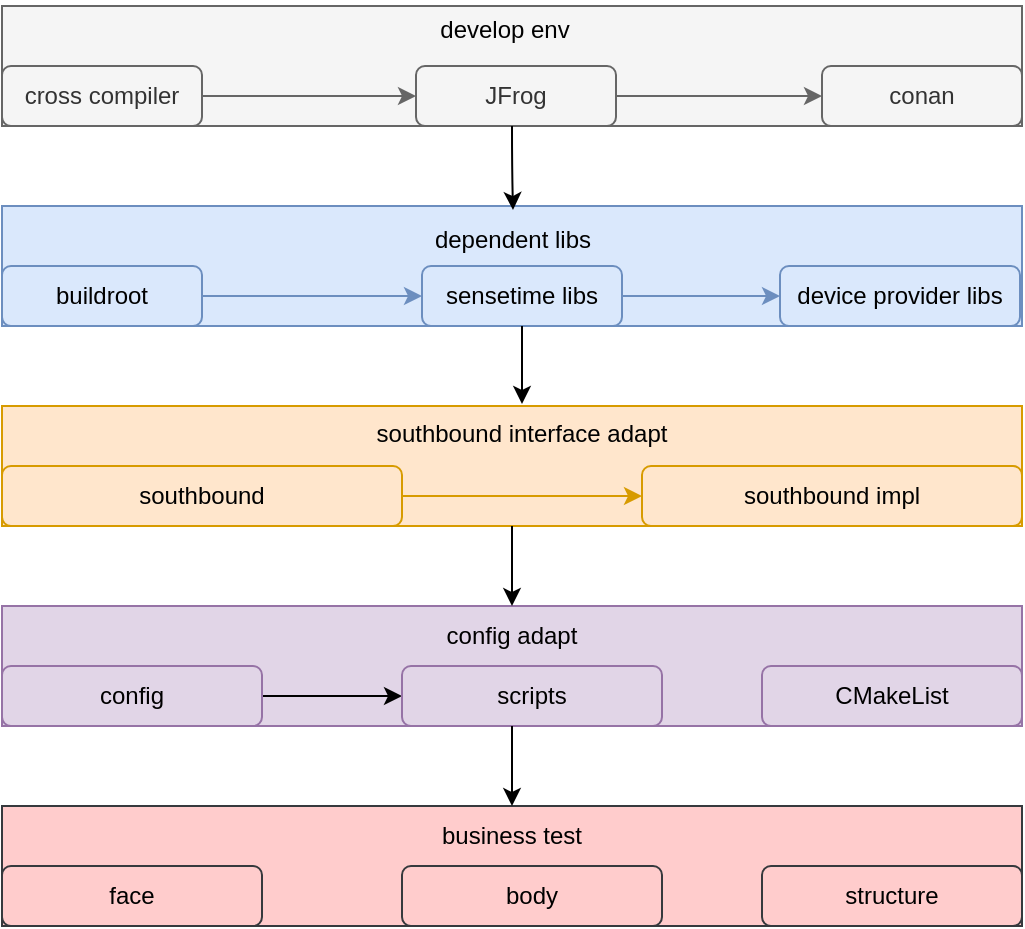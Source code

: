 <mxfile version="15.8.6" type="github">
  <diagram id="mPXVBvc42pHDKVIPFFId" name="Page-1">
    <mxGraphModel dx="1422" dy="794" grid="0" gridSize="10" guides="0" tooltips="1" connect="1" arrows="1" fold="1" page="1" pageScale="1" pageWidth="827" pageHeight="1169" background="#FFFFFF" math="0" shadow="0">
      <root>
        <mxCell id="0" />
        <mxCell id="1" parent="0" />
        <mxCell id="g_9wReLTdOW9S_xXq5gn-59" value="" style="group" parent="1" vertex="1" connectable="0">
          <mxGeometry x="240" y="260" width="510" height="460" as="geometry" />
        </mxCell>
        <mxCell id="g_9wReLTdOW9S_xXq5gn-1" value="" style="rounded=0;whiteSpace=wrap;html=1;fillColor=#f5f5f5;fontColor=#333333;strokeColor=#666666;" parent="g_9wReLTdOW9S_xXq5gn-59" vertex="1">
          <mxGeometry width="510" height="60" as="geometry" />
        </mxCell>
        <mxCell id="g_9wReLTdOW9S_xXq5gn-2" value="" style="rounded=0;whiteSpace=wrap;html=1;fillColor=#dae8fc;strokeColor=#6c8ebf;" parent="g_9wReLTdOW9S_xXq5gn-59" vertex="1">
          <mxGeometry y="100" width="510" height="60" as="geometry" />
        </mxCell>
        <mxCell id="g_9wReLTdOW9S_xXq5gn-6" value="" style="rounded=0;whiteSpace=wrap;html=1;fillColor=#ffe6cc;strokeColor=#d79b00;" parent="g_9wReLTdOW9S_xXq5gn-59" vertex="1">
          <mxGeometry y="200" width="510" height="60" as="geometry" />
        </mxCell>
        <mxCell id="g_9wReLTdOW9S_xXq5gn-8" value="" style="rounded=0;whiteSpace=wrap;html=1;fillColor=#e1d5e7;strokeColor=#9673a6;" parent="g_9wReLTdOW9S_xXq5gn-59" vertex="1">
          <mxGeometry y="300" width="510" height="60" as="geometry" />
        </mxCell>
        <mxCell id="g_9wReLTdOW9S_xXq5gn-10" value="" style="rounded=0;whiteSpace=wrap;html=1;fillColor=#ffcccc;strokeColor=#36393d;" parent="g_9wReLTdOW9S_xXq5gn-59" vertex="1">
          <mxGeometry y="400" width="510" height="60" as="geometry" />
        </mxCell>
        <mxCell id="g_9wReLTdOW9S_xXq5gn-13" value="cross compiler" style="rounded=1;whiteSpace=wrap;html=1;fillColor=#f5f5f5;fontColor=#333333;strokeColor=#666666;" parent="g_9wReLTdOW9S_xXq5gn-59" vertex="1">
          <mxGeometry y="30" width="100" height="30" as="geometry" />
        </mxCell>
        <mxCell id="g_9wReLTdOW9S_xXq5gn-14" value="JFrog" style="rounded=1;whiteSpace=wrap;html=1;fillColor=#f5f5f5;fontColor=#333333;strokeColor=#666666;" parent="g_9wReLTdOW9S_xXq5gn-59" vertex="1">
          <mxGeometry x="207" y="30" width="100" height="30" as="geometry" />
        </mxCell>
        <mxCell id="g_9wReLTdOW9S_xXq5gn-17" value="" style="edgeStyle=orthogonalEdgeStyle;rounded=0;orthogonalLoop=1;jettySize=auto;html=1;fillColor=#f5f5f5;strokeColor=#666666;" parent="g_9wReLTdOW9S_xXq5gn-59" source="g_9wReLTdOW9S_xXq5gn-13" target="g_9wReLTdOW9S_xXq5gn-14" edge="1">
          <mxGeometry relative="1" as="geometry" />
        </mxCell>
        <mxCell id="g_9wReLTdOW9S_xXq5gn-15" value="conan" style="rounded=1;whiteSpace=wrap;html=1;fillColor=#f5f5f5;fontColor=#333333;strokeColor=#666666;" parent="g_9wReLTdOW9S_xXq5gn-59" vertex="1">
          <mxGeometry x="410" y="30" width="100" height="30" as="geometry" />
        </mxCell>
        <mxCell id="g_9wReLTdOW9S_xXq5gn-18" value="" style="edgeStyle=orthogonalEdgeStyle;rounded=0;orthogonalLoop=1;jettySize=auto;html=1;fillColor=#f5f5f5;strokeColor=#666666;" parent="g_9wReLTdOW9S_xXq5gn-59" source="g_9wReLTdOW9S_xXq5gn-14" target="g_9wReLTdOW9S_xXq5gn-15" edge="1">
          <mxGeometry relative="1" as="geometry" />
        </mxCell>
        <mxCell id="g_9wReLTdOW9S_xXq5gn-23" value="buildroot" style="rounded=1;whiteSpace=wrap;html=1;fillColor=#dae8fc;strokeColor=#6c8ebf;" parent="g_9wReLTdOW9S_xXq5gn-59" vertex="1">
          <mxGeometry y="130" width="100" height="30" as="geometry" />
        </mxCell>
        <mxCell id="g_9wReLTdOW9S_xXq5gn-25" value="sensetime libs" style="rounded=1;whiteSpace=wrap;html=1;fillColor=#dae8fc;strokeColor=#6c8ebf;" parent="g_9wReLTdOW9S_xXq5gn-59" vertex="1">
          <mxGeometry x="210" y="130" width="100" height="30" as="geometry" />
        </mxCell>
        <mxCell id="g_9wReLTdOW9S_xXq5gn-22" value="" style="edgeStyle=orthogonalEdgeStyle;rounded=0;orthogonalLoop=1;jettySize=auto;html=1;fillColor=#dae8fc;strokeColor=#6c8ebf;" parent="g_9wReLTdOW9S_xXq5gn-59" source="g_9wReLTdOW9S_xXq5gn-23" target="g_9wReLTdOW9S_xXq5gn-25" edge="1">
          <mxGeometry relative="1" as="geometry" />
        </mxCell>
        <mxCell id="g_9wReLTdOW9S_xXq5gn-27" value="device provider libs" style="rounded=1;whiteSpace=wrap;html=1;fillColor=#dae8fc;strokeColor=#6c8ebf;" parent="g_9wReLTdOW9S_xXq5gn-59" vertex="1">
          <mxGeometry x="389" y="130" width="120" height="30" as="geometry" />
        </mxCell>
        <mxCell id="g_9wReLTdOW9S_xXq5gn-24" value="" style="edgeStyle=orthogonalEdgeStyle;rounded=0;orthogonalLoop=1;jettySize=auto;html=1;fillColor=#dae8fc;strokeColor=#6c8ebf;" parent="g_9wReLTdOW9S_xXq5gn-59" source="g_9wReLTdOW9S_xXq5gn-25" target="g_9wReLTdOW9S_xXq5gn-27" edge="1">
          <mxGeometry relative="1" as="geometry" />
        </mxCell>
        <mxCell id="g_9wReLTdOW9S_xXq5gn-29" value="southbound" style="rounded=1;whiteSpace=wrap;html=1;fillColor=#ffe6cc;strokeColor=#d79b00;" parent="g_9wReLTdOW9S_xXq5gn-59" vertex="1">
          <mxGeometry y="230" width="200" height="30" as="geometry" />
        </mxCell>
        <mxCell id="g_9wReLTdOW9S_xXq5gn-30" value="southbound impl" style="rounded=1;whiteSpace=wrap;html=1;fillColor=#ffe6cc;strokeColor=#d79b00;" parent="g_9wReLTdOW9S_xXq5gn-59" vertex="1">
          <mxGeometry x="320" y="230" width="190" height="30" as="geometry" />
        </mxCell>
        <mxCell id="g_9wReLTdOW9S_xXq5gn-32" style="edgeStyle=orthogonalEdgeStyle;curved=1;rounded=0;orthogonalLoop=1;jettySize=auto;html=1;exitX=1;exitY=0.5;exitDx=0;exitDy=0;entryX=0;entryY=0.5;entryDx=0;entryDy=0;fillColor=#ffe6cc;strokeColor=#d79b00;" parent="g_9wReLTdOW9S_xXq5gn-59" source="g_9wReLTdOW9S_xXq5gn-29" target="g_9wReLTdOW9S_xXq5gn-30" edge="1">
          <mxGeometry relative="1" as="geometry" />
        </mxCell>
        <mxCell id="D68wF9avjvQ3w-ofqkT7-1" style="edgeStyle=orthogonalEdgeStyle;rounded=0;orthogonalLoop=1;jettySize=auto;html=1;exitX=1;exitY=0.5;exitDx=0;exitDy=0;entryX=0;entryY=0.5;entryDx=0;entryDy=0;" edge="1" parent="g_9wReLTdOW9S_xXq5gn-59" source="g_9wReLTdOW9S_xXq5gn-34" target="g_9wReLTdOW9S_xXq5gn-35">
          <mxGeometry relative="1" as="geometry" />
        </mxCell>
        <mxCell id="g_9wReLTdOW9S_xXq5gn-34" value="config" style="rounded=1;whiteSpace=wrap;html=1;fillColor=#e1d5e7;strokeColor=#9673a6;" parent="g_9wReLTdOW9S_xXq5gn-59" vertex="1">
          <mxGeometry y="330" width="130" height="30" as="geometry" />
        </mxCell>
        <mxCell id="g_9wReLTdOW9S_xXq5gn-35" value="scripts" style="rounded=1;whiteSpace=wrap;html=1;fillColor=#e1d5e7;strokeColor=#9673a6;" parent="g_9wReLTdOW9S_xXq5gn-59" vertex="1">
          <mxGeometry x="200" y="330" width="130" height="30" as="geometry" />
        </mxCell>
        <mxCell id="g_9wReLTdOW9S_xXq5gn-36" value="CMakeList" style="rounded=1;whiteSpace=wrap;html=1;fillColor=#e1d5e7;strokeColor=#9673a6;" parent="g_9wReLTdOW9S_xXq5gn-59" vertex="1">
          <mxGeometry x="380" y="330" width="130" height="30" as="geometry" />
        </mxCell>
        <mxCell id="g_9wReLTdOW9S_xXq5gn-38" value="face" style="rounded=1;whiteSpace=wrap;html=1;fillColor=#ffcccc;strokeColor=#36393d;" parent="g_9wReLTdOW9S_xXq5gn-59" vertex="1">
          <mxGeometry y="430" width="130" height="30" as="geometry" />
        </mxCell>
        <mxCell id="g_9wReLTdOW9S_xXq5gn-40" value="body" style="rounded=1;whiteSpace=wrap;html=1;fillColor=#ffcccc;strokeColor=#36393d;" parent="g_9wReLTdOW9S_xXq5gn-59" vertex="1">
          <mxGeometry x="200" y="430" width="130" height="30" as="geometry" />
        </mxCell>
        <mxCell id="g_9wReLTdOW9S_xXq5gn-41" value="structure" style="rounded=1;whiteSpace=wrap;html=1;fillColor=#ffcccc;strokeColor=#36393d;" parent="g_9wReLTdOW9S_xXq5gn-59" vertex="1">
          <mxGeometry x="380" y="430" width="130" height="30" as="geometry" />
        </mxCell>
        <mxCell id="g_9wReLTdOW9S_xXq5gn-44" value="develop env" style="text;html=1;strokeColor=none;fillColor=none;align=center;verticalAlign=middle;whiteSpace=wrap;rounded=0;" parent="g_9wReLTdOW9S_xXq5gn-59" vertex="1">
          <mxGeometry x="210" y="-3" width="82.5" height="30" as="geometry" />
        </mxCell>
        <mxCell id="g_9wReLTdOW9S_xXq5gn-46" value="&lt;font face=&quot;helvetica&quot;&gt;dependent libs&lt;/font&gt;" style="text;html=1;strokeColor=none;fillColor=none;align=center;verticalAlign=middle;whiteSpace=wrap;rounded=0;" parent="g_9wReLTdOW9S_xXq5gn-59" vertex="1">
          <mxGeometry x="186" y="102" width="139" height="30" as="geometry" />
        </mxCell>
        <mxCell id="g_9wReLTdOW9S_xXq5gn-55" value="" style="edgeStyle=orthogonalEdgeStyle;curved=1;rounded=0;orthogonalLoop=1;jettySize=auto;html=1;" parent="g_9wReLTdOW9S_xXq5gn-59" source="g_9wReLTdOW9S_xXq5gn-1" target="g_9wReLTdOW9S_xXq5gn-46" edge="1">
          <mxGeometry relative="1" as="geometry" />
        </mxCell>
        <mxCell id="g_9wReLTdOW9S_xXq5gn-48" value="southbound interface adapt" style="text;html=1;strokeColor=none;fillColor=none;align=center;verticalAlign=middle;whiteSpace=wrap;rounded=0;" parent="g_9wReLTdOW9S_xXq5gn-59" vertex="1">
          <mxGeometry x="172" y="199" width="176" height="30" as="geometry" />
        </mxCell>
        <mxCell id="g_9wReLTdOW9S_xXq5gn-56" value="" style="edgeStyle=orthogonalEdgeStyle;curved=1;rounded=0;orthogonalLoop=1;jettySize=auto;html=1;" parent="g_9wReLTdOW9S_xXq5gn-59" source="g_9wReLTdOW9S_xXq5gn-25" target="g_9wReLTdOW9S_xXq5gn-48" edge="1">
          <mxGeometry relative="1" as="geometry" />
        </mxCell>
        <mxCell id="g_9wReLTdOW9S_xXq5gn-49" value="config adapt" style="text;html=1;strokeColor=none;fillColor=none;align=center;verticalAlign=middle;whiteSpace=wrap;rounded=0;" parent="g_9wReLTdOW9S_xXq5gn-59" vertex="1">
          <mxGeometry x="205" y="300" width="100" height="30" as="geometry" />
        </mxCell>
        <mxCell id="g_9wReLTdOW9S_xXq5gn-57" value="" style="edgeStyle=orthogonalEdgeStyle;curved=1;rounded=0;orthogonalLoop=1;jettySize=auto;html=1;" parent="g_9wReLTdOW9S_xXq5gn-59" source="g_9wReLTdOW9S_xXq5gn-6" target="g_9wReLTdOW9S_xXq5gn-49" edge="1">
          <mxGeometry relative="1" as="geometry" />
        </mxCell>
        <mxCell id="g_9wReLTdOW9S_xXq5gn-50" value="business test" style="text;html=1;strokeColor=none;fillColor=none;align=center;verticalAlign=middle;whiteSpace=wrap;rounded=0;" parent="g_9wReLTdOW9S_xXq5gn-59" vertex="1">
          <mxGeometry x="210" y="400" width="90" height="30" as="geometry" />
        </mxCell>
        <mxCell id="g_9wReLTdOW9S_xXq5gn-58" value="" style="edgeStyle=orthogonalEdgeStyle;curved=1;rounded=0;orthogonalLoop=1;jettySize=auto;html=1;" parent="g_9wReLTdOW9S_xXq5gn-59" source="g_9wReLTdOW9S_xXq5gn-8" target="g_9wReLTdOW9S_xXq5gn-50" edge="1">
          <mxGeometry relative="1" as="geometry" />
        </mxCell>
      </root>
    </mxGraphModel>
  </diagram>
</mxfile>

